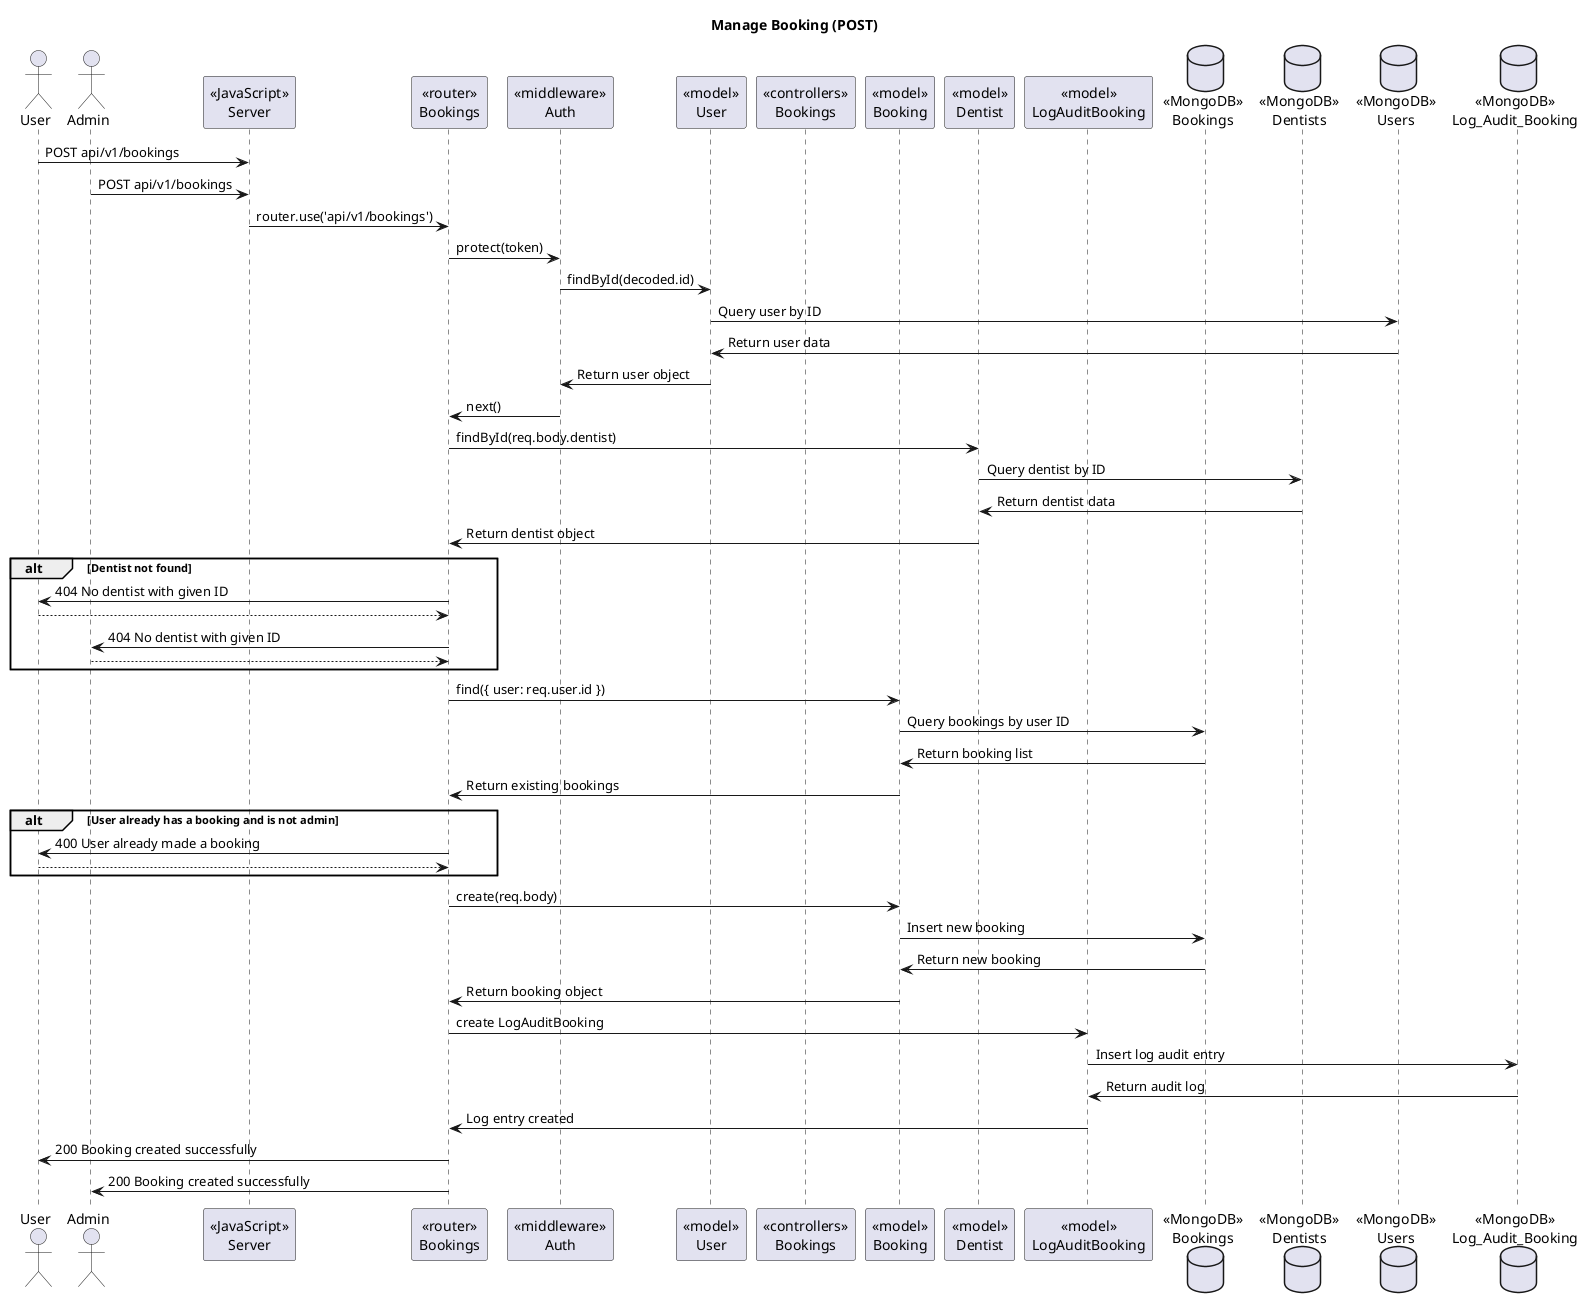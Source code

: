 @startuml Create Booking
title Manage Booking (POST)

actor User
actor Admin
participant "<<JavaScript>>\nServer" as Server
participant "<<router>>\nBookings" as RouterBookings
participant "<<middleware>>\nAuth" as Auth
participant "<<model>>\nUser" as UserModel
participant "<<controllers>>\nBookings" as ControllerBookings
participant "<<model>>\nBooking" as BookingModel
participant "<<model>>\nDentist" as DentistModel
participant "<<model>>\nLogAuditBooking" as LogAuditModel
database "<<MongoDB>>\nBookings" as DB_Bookings
database "<<MongoDB>>\nDentists" as DB_Dentists
database "<<MongoDB>>\nUsers" as DB_Users
database "<<MongoDB>>\nLog_Audit_Booking" as DB_Audits

User -> Server : POST api/v1/bookings
Admin -> Server : POST api/v1/bookings
Server -> RouterBookings : router.use('api/v1/bookings')
RouterBookings -> Auth : protect(token)
Auth -> UserModel : findById(decoded.id)
UserModel -> DB_Users : Query user by ID
DB_Users -> UserModel : Return user data
UserModel -> Auth : Return user object
Auth -> RouterBookings : next()

' alt dentistId is provided
'     RouterBookings -> Server : req.body.dentist = req.params.dentistId
' end

RouterBookings -> DentistModel : findById(req.body.dentist)
DentistModel -> DB_Dentists : Query dentist by ID
DB_Dentists -> DentistModel : Return dentist data
DentistModel -> RouterBookings : Return dentist object

alt Dentist not found
    RouterBookings -> User : 404 No dentist with given ID
    return
    RouterBookings -> Admin : 404 No dentist with given ID
    return
end

' RouterBookings -> Server : req.body.user = req.user.id
RouterBookings -> BookingModel : find({ user: req.user.id })
BookingModel -> DB_Bookings : Query bookings by user ID
DB_Bookings -> BookingModel : Return booking list
BookingModel -> RouterBookings : Return existing bookings

alt User already has a booking and is not admin
    RouterBookings -> User : 400 User already made a booking
    return
end

RouterBookings -> BookingModel : create(req.body)
BookingModel -> DB_Bookings : Insert new booking
DB_Bookings -> BookingModel : Return new booking
BookingModel -> RouterBookings : Return booking object

RouterBookings -> LogAuditModel : create LogAuditBooking
LogAuditModel -> DB_Audits : Insert log audit entry
DB_Audits -> LogAuditModel : Return audit log
LogAuditModel -> RouterBookings : Log entry created

RouterBookings -> User : 200 Booking created successfully
RouterBookings -> Admin : 200 Booking created successfully

@enduml
